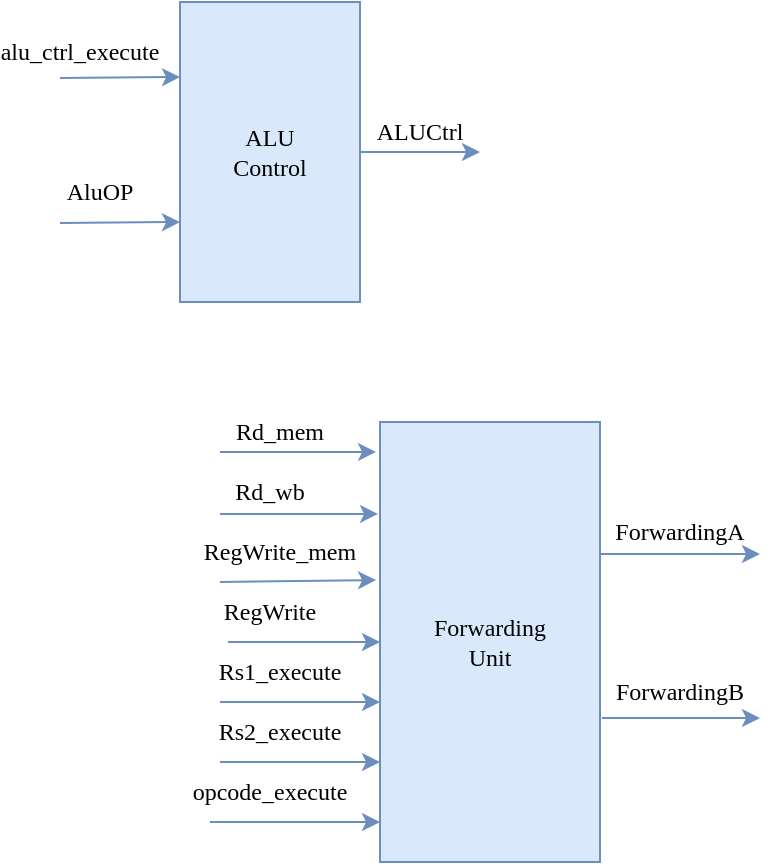 <mxfile version="16.5.2" type="device"><diagram id="GBELLDye7zsKD-sypZdm" name="Page-1"><mxGraphModel dx="796" dy="400" grid="1" gridSize="10" guides="1" tooltips="1" connect="1" arrows="1" fold="1" page="1" pageScale="1" pageWidth="827" pageHeight="1169" math="0" shadow="0"><root><mxCell id="0"/><mxCell id="1" parent="0"/><mxCell id="kFciIAZST9CAF2i3Ty0i-1" value="&lt;font face=&quot;modern computer&quot;&gt;ALU&lt;br&gt;Control&lt;br&gt;&lt;/font&gt;" style="rounded=0;whiteSpace=wrap;html=1;direction=south;fillColor=#dae8fc;strokeColor=#6C8EBF;" vertex="1" parent="1"><mxGeometry x="380" y="150" width="90" height="150" as="geometry"/></mxCell><mxCell id="kFciIAZST9CAF2i3Ty0i-2" value="" style="endArrow=classic;html=1;rounded=0;entryX=0.25;entryY=1;entryDx=0;entryDy=0;strokeColor=#6C8EBF;" edge="1" parent="1" target="kFciIAZST9CAF2i3Ty0i-1"><mxGeometry width="50" height="50" relative="1" as="geometry"><mxPoint x="320" y="188" as="sourcePoint"/><mxPoint x="430" y="180" as="targetPoint"/></mxGeometry></mxCell><mxCell id="kFciIAZST9CAF2i3Ty0i-3" value="" style="endArrow=classic;html=1;rounded=0;entryX=0.25;entryY=1;entryDx=0;entryDy=0;strokeColor=#6C8EBF;" edge="1" parent="1"><mxGeometry width="50" height="50" relative="1" as="geometry"><mxPoint x="320" y="260.5" as="sourcePoint"/><mxPoint x="380" y="260" as="targetPoint"/></mxGeometry></mxCell><mxCell id="kFciIAZST9CAF2i3Ty0i-4" value="" style="endArrow=classic;html=1;rounded=0;strokeColor=#6C8EBF;exitX=0.5;exitY=0;exitDx=0;exitDy=0;" edge="1" parent="1" source="kFciIAZST9CAF2i3Ty0i-1"><mxGeometry width="50" height="50" relative="1" as="geometry"><mxPoint x="380" y="230" as="sourcePoint"/><mxPoint x="530" y="225" as="targetPoint"/></mxGeometry></mxCell><mxCell id="kFciIAZST9CAF2i3Ty0i-6" value="&lt;font face=&quot;modern computer&quot;&gt;alu_ctrl_execute&lt;/font&gt;" style="text;html=1;strokeColor=none;fillColor=none;align=center;verticalAlign=middle;whiteSpace=wrap;rounded=0;" vertex="1" parent="1"><mxGeometry x="300" y="160" width="60" height="30" as="geometry"/></mxCell><mxCell id="kFciIAZST9CAF2i3Ty0i-8" value="&lt;font face=&quot;modern computer&quot;&gt;AluOP&lt;/font&gt;" style="text;html=1;strokeColor=none;fillColor=none;align=center;verticalAlign=middle;whiteSpace=wrap;rounded=0;" vertex="1" parent="1"><mxGeometry x="310" y="230" width="60" height="30" as="geometry"/></mxCell><mxCell id="kFciIAZST9CAF2i3Ty0i-9" value="&lt;font face=&quot;modern computer&quot;&gt;ALUCtrl&lt;/font&gt;" style="text;html=1;strokeColor=none;fillColor=none;align=center;verticalAlign=middle;whiteSpace=wrap;rounded=0;" vertex="1" parent="1"><mxGeometry x="470" y="200" width="60" height="30" as="geometry"/></mxCell><mxCell id="kFciIAZST9CAF2i3Ty0i-10" value="&lt;font face=&quot;modern computer&quot;&gt;Forwarding&lt;br&gt;Unit&lt;/font&gt;" style="rounded=0;whiteSpace=wrap;html=1;strokeColor=#6c8ebf;direction=south;fillColor=#dae8fc;" vertex="1" parent="1"><mxGeometry x="480" y="360" width="110" height="220" as="geometry"/></mxCell><mxCell id="kFciIAZST9CAF2i3Ty0i-11" value="" style="endArrow=classic;html=1;rounded=0;strokeColor=#6C8EBF;" edge="1" parent="1"><mxGeometry width="50" height="50" relative="1" as="geometry"><mxPoint x="400" y="530" as="sourcePoint"/><mxPoint x="480" y="530" as="targetPoint"/></mxGeometry></mxCell><mxCell id="kFciIAZST9CAF2i3Ty0i-12" value="" style="endArrow=classic;html=1;rounded=0;strokeColor=#6C8EBF;" edge="1" parent="1"><mxGeometry width="50" height="50" relative="1" as="geometry"><mxPoint x="400" y="500" as="sourcePoint"/><mxPoint x="480" y="500" as="targetPoint"/></mxGeometry></mxCell><mxCell id="kFciIAZST9CAF2i3Ty0i-13" value="" style="endArrow=classic;html=1;rounded=0;strokeColor=#6C8EBF;entryX=0.5;entryY=1;entryDx=0;entryDy=0;exitX=0.15;exitY=1;exitDx=0;exitDy=0;exitPerimeter=0;" edge="1" parent="1" source="kFciIAZST9CAF2i3Ty0i-24" target="kFciIAZST9CAF2i3Ty0i-10"><mxGeometry width="50" height="50" relative="1" as="geometry"><mxPoint x="400" y="487" as="sourcePoint"/><mxPoint x="430" y="490" as="targetPoint"/></mxGeometry></mxCell><mxCell id="kFciIAZST9CAF2i3Ty0i-14" value="" style="endArrow=classic;html=1;rounded=0;strokeColor=#6C8EBF;entryX=0.359;entryY=1.018;entryDx=0;entryDy=0;entryPerimeter=0;exitX=0;exitY=1;exitDx=0;exitDy=0;" edge="1" parent="1" source="kFciIAZST9CAF2i3Ty0i-23" target="kFciIAZST9CAF2i3Ty0i-10"><mxGeometry width="50" height="50" relative="1" as="geometry"><mxPoint x="400" y="448" as="sourcePoint"/><mxPoint x="490" y="460" as="targetPoint"/></mxGeometry></mxCell><mxCell id="kFciIAZST9CAF2i3Ty0i-15" value="" style="endArrow=classic;html=1;rounded=0;strokeColor=#6C8EBF;entryX=0.209;entryY=1.009;entryDx=0;entryDy=0;entryPerimeter=0;" edge="1" parent="1" target="kFciIAZST9CAF2i3Ty0i-10"><mxGeometry width="50" height="50" relative="1" as="geometry"><mxPoint x="400" y="406" as="sourcePoint"/><mxPoint x="430" y="490" as="targetPoint"/></mxGeometry></mxCell><mxCell id="kFciIAZST9CAF2i3Ty0i-16" value="" style="endArrow=classic;html=1;rounded=0;strokeColor=#6C8EBF;entryX=0.068;entryY=1.018;entryDx=0;entryDy=0;entryPerimeter=0;" edge="1" parent="1" target="kFciIAZST9CAF2i3Ty0i-10"><mxGeometry width="50" height="50" relative="1" as="geometry"><mxPoint x="400" y="375" as="sourcePoint"/><mxPoint x="430" y="490" as="targetPoint"/></mxGeometry></mxCell><mxCell id="kFciIAZST9CAF2i3Ty0i-17" value="" style="endArrow=classic;html=1;rounded=0;strokeColor=#6C8EBF;" edge="1" parent="1"><mxGeometry width="50" height="50" relative="1" as="geometry"><mxPoint x="590" y="426" as="sourcePoint"/><mxPoint x="670" y="426" as="targetPoint"/></mxGeometry></mxCell><mxCell id="kFciIAZST9CAF2i3Ty0i-18" value="" style="endArrow=classic;html=1;rounded=0;strokeColor=#6C8EBF;exitX=0.673;exitY=-0.009;exitDx=0;exitDy=0;exitPerimeter=0;" edge="1" parent="1" source="kFciIAZST9CAF2i3Ty0i-10"><mxGeometry width="50" height="50" relative="1" as="geometry"><mxPoint x="380" y="540" as="sourcePoint"/><mxPoint x="670" y="508" as="targetPoint"/></mxGeometry></mxCell><mxCell id="kFciIAZST9CAF2i3Ty0i-19" value="&lt;font face=&quot;modern computer&quot;&gt;ForwardingA&lt;/font&gt;" style="text;html=1;strokeColor=none;fillColor=none;align=center;verticalAlign=middle;whiteSpace=wrap;rounded=0;" vertex="1" parent="1"><mxGeometry x="600" y="400" width="60" height="30" as="geometry"/></mxCell><mxCell id="kFciIAZST9CAF2i3Ty0i-20" value="&lt;font face=&quot;modern computer&quot;&gt;ForwardingB&lt;/font&gt;" style="text;html=1;strokeColor=none;fillColor=none;align=center;verticalAlign=middle;whiteSpace=wrap;rounded=0;" vertex="1" parent="1"><mxGeometry x="600" y="480" width="60" height="30" as="geometry"/></mxCell><mxCell id="kFciIAZST9CAF2i3Ty0i-21" value="&lt;font face=&quot;modern computer&quot;&gt;Rd_mem&lt;/font&gt;" style="text;html=1;strokeColor=none;fillColor=none;align=center;verticalAlign=middle;whiteSpace=wrap;rounded=0;" vertex="1" parent="1"><mxGeometry x="400" y="350" width="60" height="30" as="geometry"/></mxCell><mxCell id="kFciIAZST9CAF2i3Ty0i-22" value="&lt;font face=&quot;modern computer&quot;&gt;Rd_wb&lt;/font&gt;" style="text;html=1;strokeColor=none;fillColor=none;align=center;verticalAlign=middle;whiteSpace=wrap;rounded=0;" vertex="1" parent="1"><mxGeometry x="395" y="380" width="60" height="30" as="geometry"/></mxCell><mxCell id="kFciIAZST9CAF2i3Ty0i-23" value="&lt;font face=&quot;modern computer&quot;&gt;RegWrite_mem&lt;/font&gt;" style="text;html=1;strokeColor=none;fillColor=none;align=center;verticalAlign=middle;whiteSpace=wrap;rounded=0;" vertex="1" parent="1"><mxGeometry x="400" y="410" width="60" height="30" as="geometry"/></mxCell><mxCell id="kFciIAZST9CAF2i3Ty0i-24" value="&lt;font face=&quot;modern computer&quot;&gt;RegWrite&lt;/font&gt;" style="text;html=1;strokeColor=none;fillColor=none;align=center;verticalAlign=middle;whiteSpace=wrap;rounded=0;" vertex="1" parent="1"><mxGeometry x="395" y="440" width="60" height="30" as="geometry"/></mxCell><mxCell id="kFciIAZST9CAF2i3Ty0i-25" value="&lt;font face=&quot;modern computer&quot;&gt;Rs1_execute&lt;/font&gt;" style="text;html=1;strokeColor=none;fillColor=none;align=center;verticalAlign=middle;whiteSpace=wrap;rounded=0;" vertex="1" parent="1"><mxGeometry x="400" y="470" width="60" height="30" as="geometry"/></mxCell><mxCell id="kFciIAZST9CAF2i3Ty0i-26" value="&lt;font face=&quot;modern computer&quot;&gt;Rs2_execute&lt;/font&gt;" style="text;html=1;strokeColor=none;fillColor=none;align=center;verticalAlign=middle;whiteSpace=wrap;rounded=0;" vertex="1" parent="1"><mxGeometry x="400" y="500" width="60" height="30" as="geometry"/></mxCell><mxCell id="kFciIAZST9CAF2i3Ty0i-27" value="" style="endArrow=classic;html=1;rounded=0;strokeColor=#6C8EBF;exitX=0;exitY=1;exitDx=0;exitDy=0;" edge="1" parent="1" source="kFciIAZST9CAF2i3Ty0i-28"><mxGeometry width="50" height="50" relative="1" as="geometry"><mxPoint x="400" y="570" as="sourcePoint"/><mxPoint x="480" y="560" as="targetPoint"/></mxGeometry></mxCell><mxCell id="kFciIAZST9CAF2i3Ty0i-28" value="&lt;font face=&quot;modern computer&quot;&gt;opcode_execute&lt;/font&gt;" style="text;html=1;strokeColor=none;fillColor=none;align=center;verticalAlign=middle;whiteSpace=wrap;rounded=0;" vertex="1" parent="1"><mxGeometry x="395" y="530" width="60" height="30" as="geometry"/></mxCell></root></mxGraphModel></diagram></mxfile>